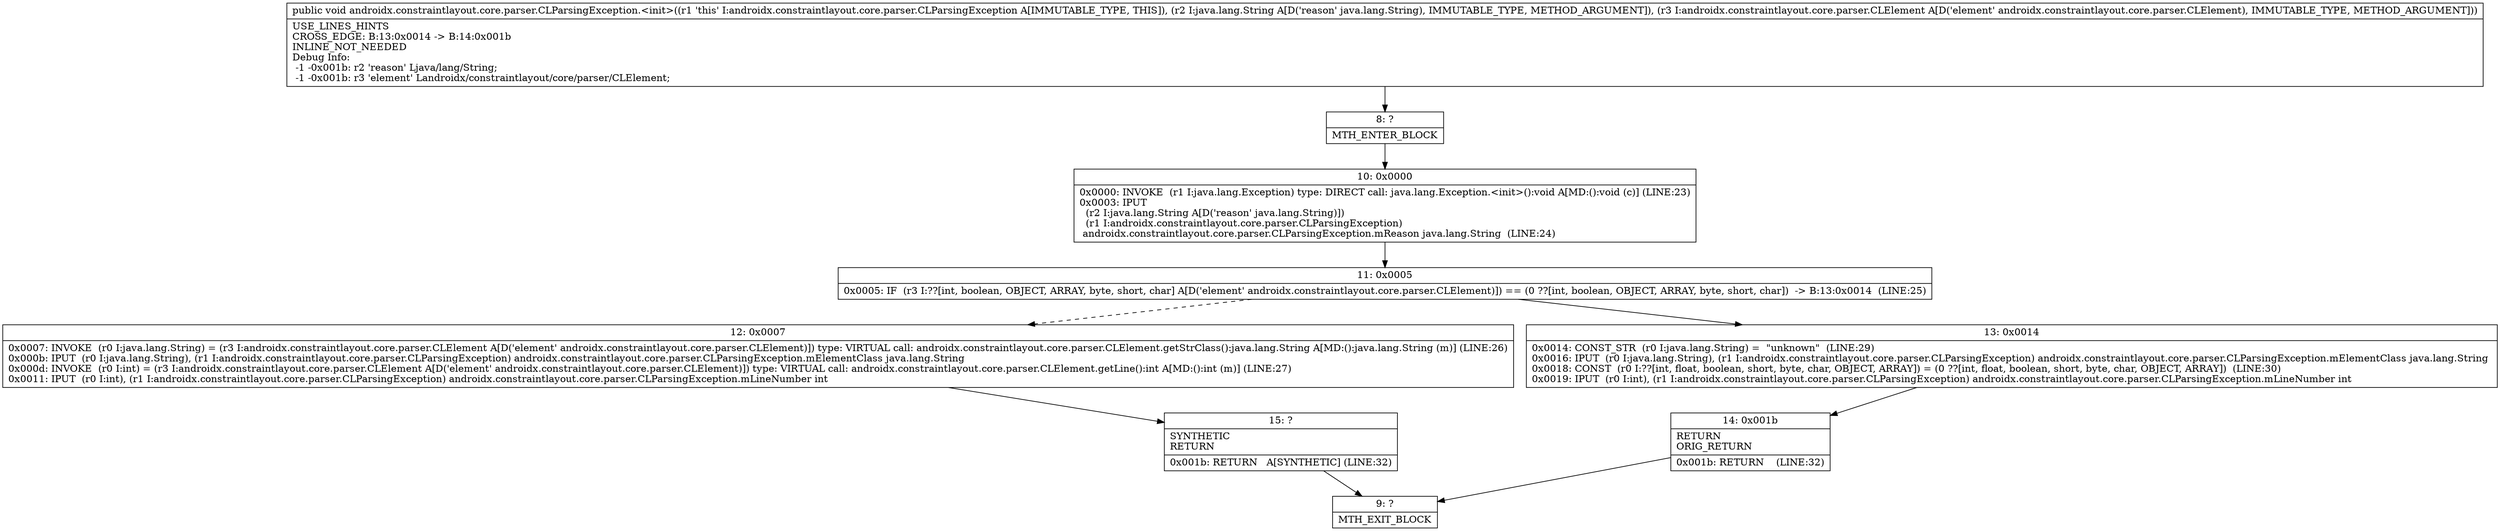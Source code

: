 digraph "CFG forandroidx.constraintlayout.core.parser.CLParsingException.\<init\>(Ljava\/lang\/String;Landroidx\/constraintlayout\/core\/parser\/CLElement;)V" {
Node_8 [shape=record,label="{8\:\ ?|MTH_ENTER_BLOCK\l}"];
Node_10 [shape=record,label="{10\:\ 0x0000|0x0000: INVOKE  (r1 I:java.lang.Exception) type: DIRECT call: java.lang.Exception.\<init\>():void A[MD:():void (c)] (LINE:23)\l0x0003: IPUT  \l  (r2 I:java.lang.String A[D('reason' java.lang.String)])\l  (r1 I:androidx.constraintlayout.core.parser.CLParsingException)\l androidx.constraintlayout.core.parser.CLParsingException.mReason java.lang.String  (LINE:24)\l}"];
Node_11 [shape=record,label="{11\:\ 0x0005|0x0005: IF  (r3 I:??[int, boolean, OBJECT, ARRAY, byte, short, char] A[D('element' androidx.constraintlayout.core.parser.CLElement)]) == (0 ??[int, boolean, OBJECT, ARRAY, byte, short, char])  \-\> B:13:0x0014  (LINE:25)\l}"];
Node_12 [shape=record,label="{12\:\ 0x0007|0x0007: INVOKE  (r0 I:java.lang.String) = (r3 I:androidx.constraintlayout.core.parser.CLElement A[D('element' androidx.constraintlayout.core.parser.CLElement)]) type: VIRTUAL call: androidx.constraintlayout.core.parser.CLElement.getStrClass():java.lang.String A[MD:():java.lang.String (m)] (LINE:26)\l0x000b: IPUT  (r0 I:java.lang.String), (r1 I:androidx.constraintlayout.core.parser.CLParsingException) androidx.constraintlayout.core.parser.CLParsingException.mElementClass java.lang.String \l0x000d: INVOKE  (r0 I:int) = (r3 I:androidx.constraintlayout.core.parser.CLElement A[D('element' androidx.constraintlayout.core.parser.CLElement)]) type: VIRTUAL call: androidx.constraintlayout.core.parser.CLElement.getLine():int A[MD:():int (m)] (LINE:27)\l0x0011: IPUT  (r0 I:int), (r1 I:androidx.constraintlayout.core.parser.CLParsingException) androidx.constraintlayout.core.parser.CLParsingException.mLineNumber int \l}"];
Node_15 [shape=record,label="{15\:\ ?|SYNTHETIC\lRETURN\l|0x001b: RETURN   A[SYNTHETIC] (LINE:32)\l}"];
Node_9 [shape=record,label="{9\:\ ?|MTH_EXIT_BLOCK\l}"];
Node_13 [shape=record,label="{13\:\ 0x0014|0x0014: CONST_STR  (r0 I:java.lang.String) =  \"unknown\"  (LINE:29)\l0x0016: IPUT  (r0 I:java.lang.String), (r1 I:androidx.constraintlayout.core.parser.CLParsingException) androidx.constraintlayout.core.parser.CLParsingException.mElementClass java.lang.String \l0x0018: CONST  (r0 I:??[int, float, boolean, short, byte, char, OBJECT, ARRAY]) = (0 ??[int, float, boolean, short, byte, char, OBJECT, ARRAY])  (LINE:30)\l0x0019: IPUT  (r0 I:int), (r1 I:androidx.constraintlayout.core.parser.CLParsingException) androidx.constraintlayout.core.parser.CLParsingException.mLineNumber int \l}"];
Node_14 [shape=record,label="{14\:\ 0x001b|RETURN\lORIG_RETURN\l|0x001b: RETURN    (LINE:32)\l}"];
MethodNode[shape=record,label="{public void androidx.constraintlayout.core.parser.CLParsingException.\<init\>((r1 'this' I:androidx.constraintlayout.core.parser.CLParsingException A[IMMUTABLE_TYPE, THIS]), (r2 I:java.lang.String A[D('reason' java.lang.String), IMMUTABLE_TYPE, METHOD_ARGUMENT]), (r3 I:androidx.constraintlayout.core.parser.CLElement A[D('element' androidx.constraintlayout.core.parser.CLElement), IMMUTABLE_TYPE, METHOD_ARGUMENT]))  | USE_LINES_HINTS\lCROSS_EDGE: B:13:0x0014 \-\> B:14:0x001b\lINLINE_NOT_NEEDED\lDebug Info:\l  \-1 \-0x001b: r2 'reason' Ljava\/lang\/String;\l  \-1 \-0x001b: r3 'element' Landroidx\/constraintlayout\/core\/parser\/CLElement;\l}"];
MethodNode -> Node_8;Node_8 -> Node_10;
Node_10 -> Node_11;
Node_11 -> Node_12[style=dashed];
Node_11 -> Node_13;
Node_12 -> Node_15;
Node_15 -> Node_9;
Node_13 -> Node_14;
Node_14 -> Node_9;
}

